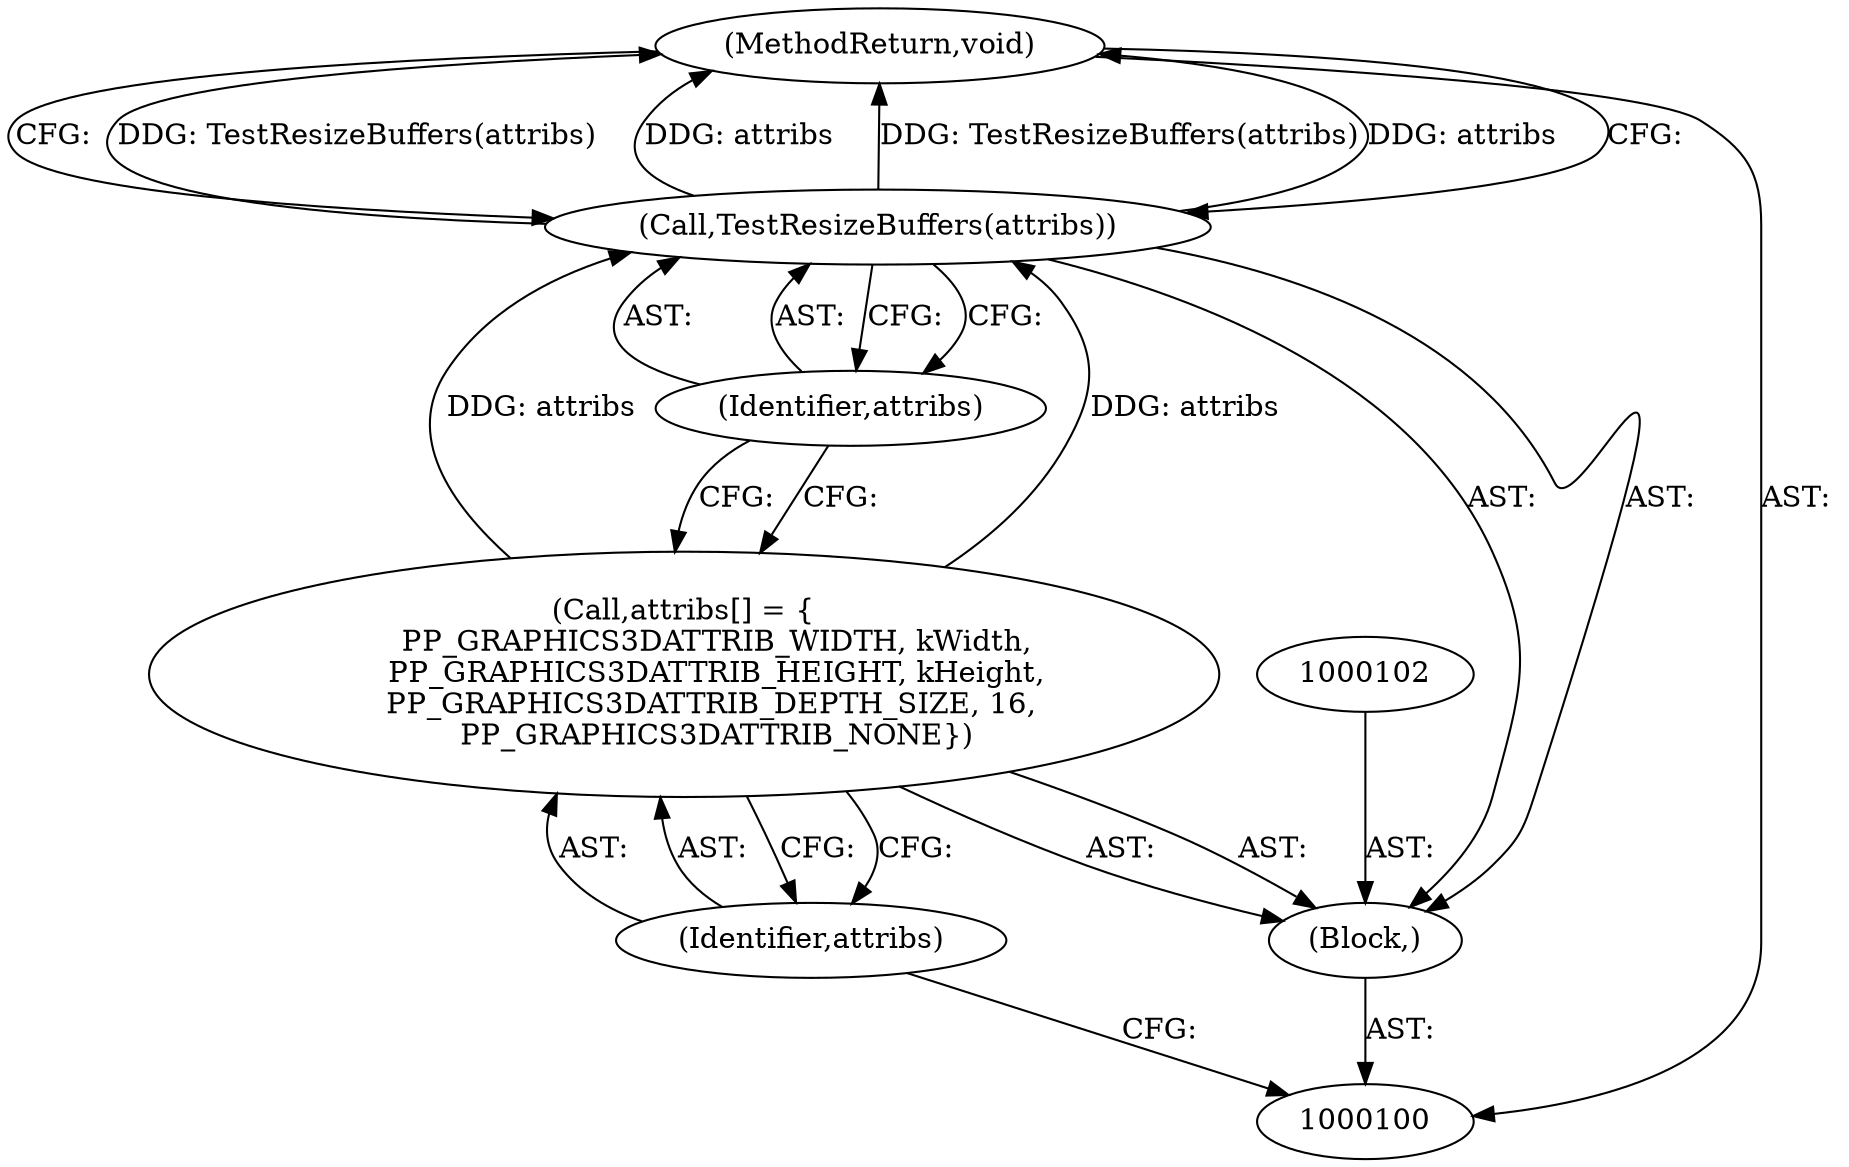 digraph "0_Chrome_c96312d46205ea82764aba6255ecbb8dd5f57d11_1" {
"1000107" [label="(MethodReturn,void)"];
"1000101" [label="(Block,)"];
"1000103" [label="(Call,attribs[] = {\n       PP_GRAPHICS3DATTRIB_WIDTH, kWidth,\n       PP_GRAPHICS3DATTRIB_HEIGHT, kHeight,\n      PP_GRAPHICS3DATTRIB_DEPTH_SIZE, 16,\n       PP_GRAPHICS3DATTRIB_NONE})"];
"1000104" [label="(Identifier,attribs)"];
"1000106" [label="(Identifier,attribs)"];
"1000105" [label="(Call,TestResizeBuffers(attribs))"];
"1000107" -> "1000100"  [label="AST: "];
"1000107" -> "1000105"  [label="CFG: "];
"1000105" -> "1000107"  [label="DDG: TestResizeBuffers(attribs)"];
"1000105" -> "1000107"  [label="DDG: attribs"];
"1000101" -> "1000100"  [label="AST: "];
"1000102" -> "1000101"  [label="AST: "];
"1000103" -> "1000101"  [label="AST: "];
"1000105" -> "1000101"  [label="AST: "];
"1000103" -> "1000101"  [label="AST: "];
"1000103" -> "1000104"  [label="CFG: "];
"1000104" -> "1000103"  [label="AST: "];
"1000106" -> "1000103"  [label="CFG: "];
"1000103" -> "1000105"  [label="DDG: attribs"];
"1000104" -> "1000103"  [label="AST: "];
"1000104" -> "1000100"  [label="CFG: "];
"1000103" -> "1000104"  [label="CFG: "];
"1000106" -> "1000105"  [label="AST: "];
"1000106" -> "1000103"  [label="CFG: "];
"1000105" -> "1000106"  [label="CFG: "];
"1000105" -> "1000101"  [label="AST: "];
"1000105" -> "1000106"  [label="CFG: "];
"1000106" -> "1000105"  [label="AST: "];
"1000107" -> "1000105"  [label="CFG: "];
"1000105" -> "1000107"  [label="DDG: TestResizeBuffers(attribs)"];
"1000105" -> "1000107"  [label="DDG: attribs"];
"1000103" -> "1000105"  [label="DDG: attribs"];
}
